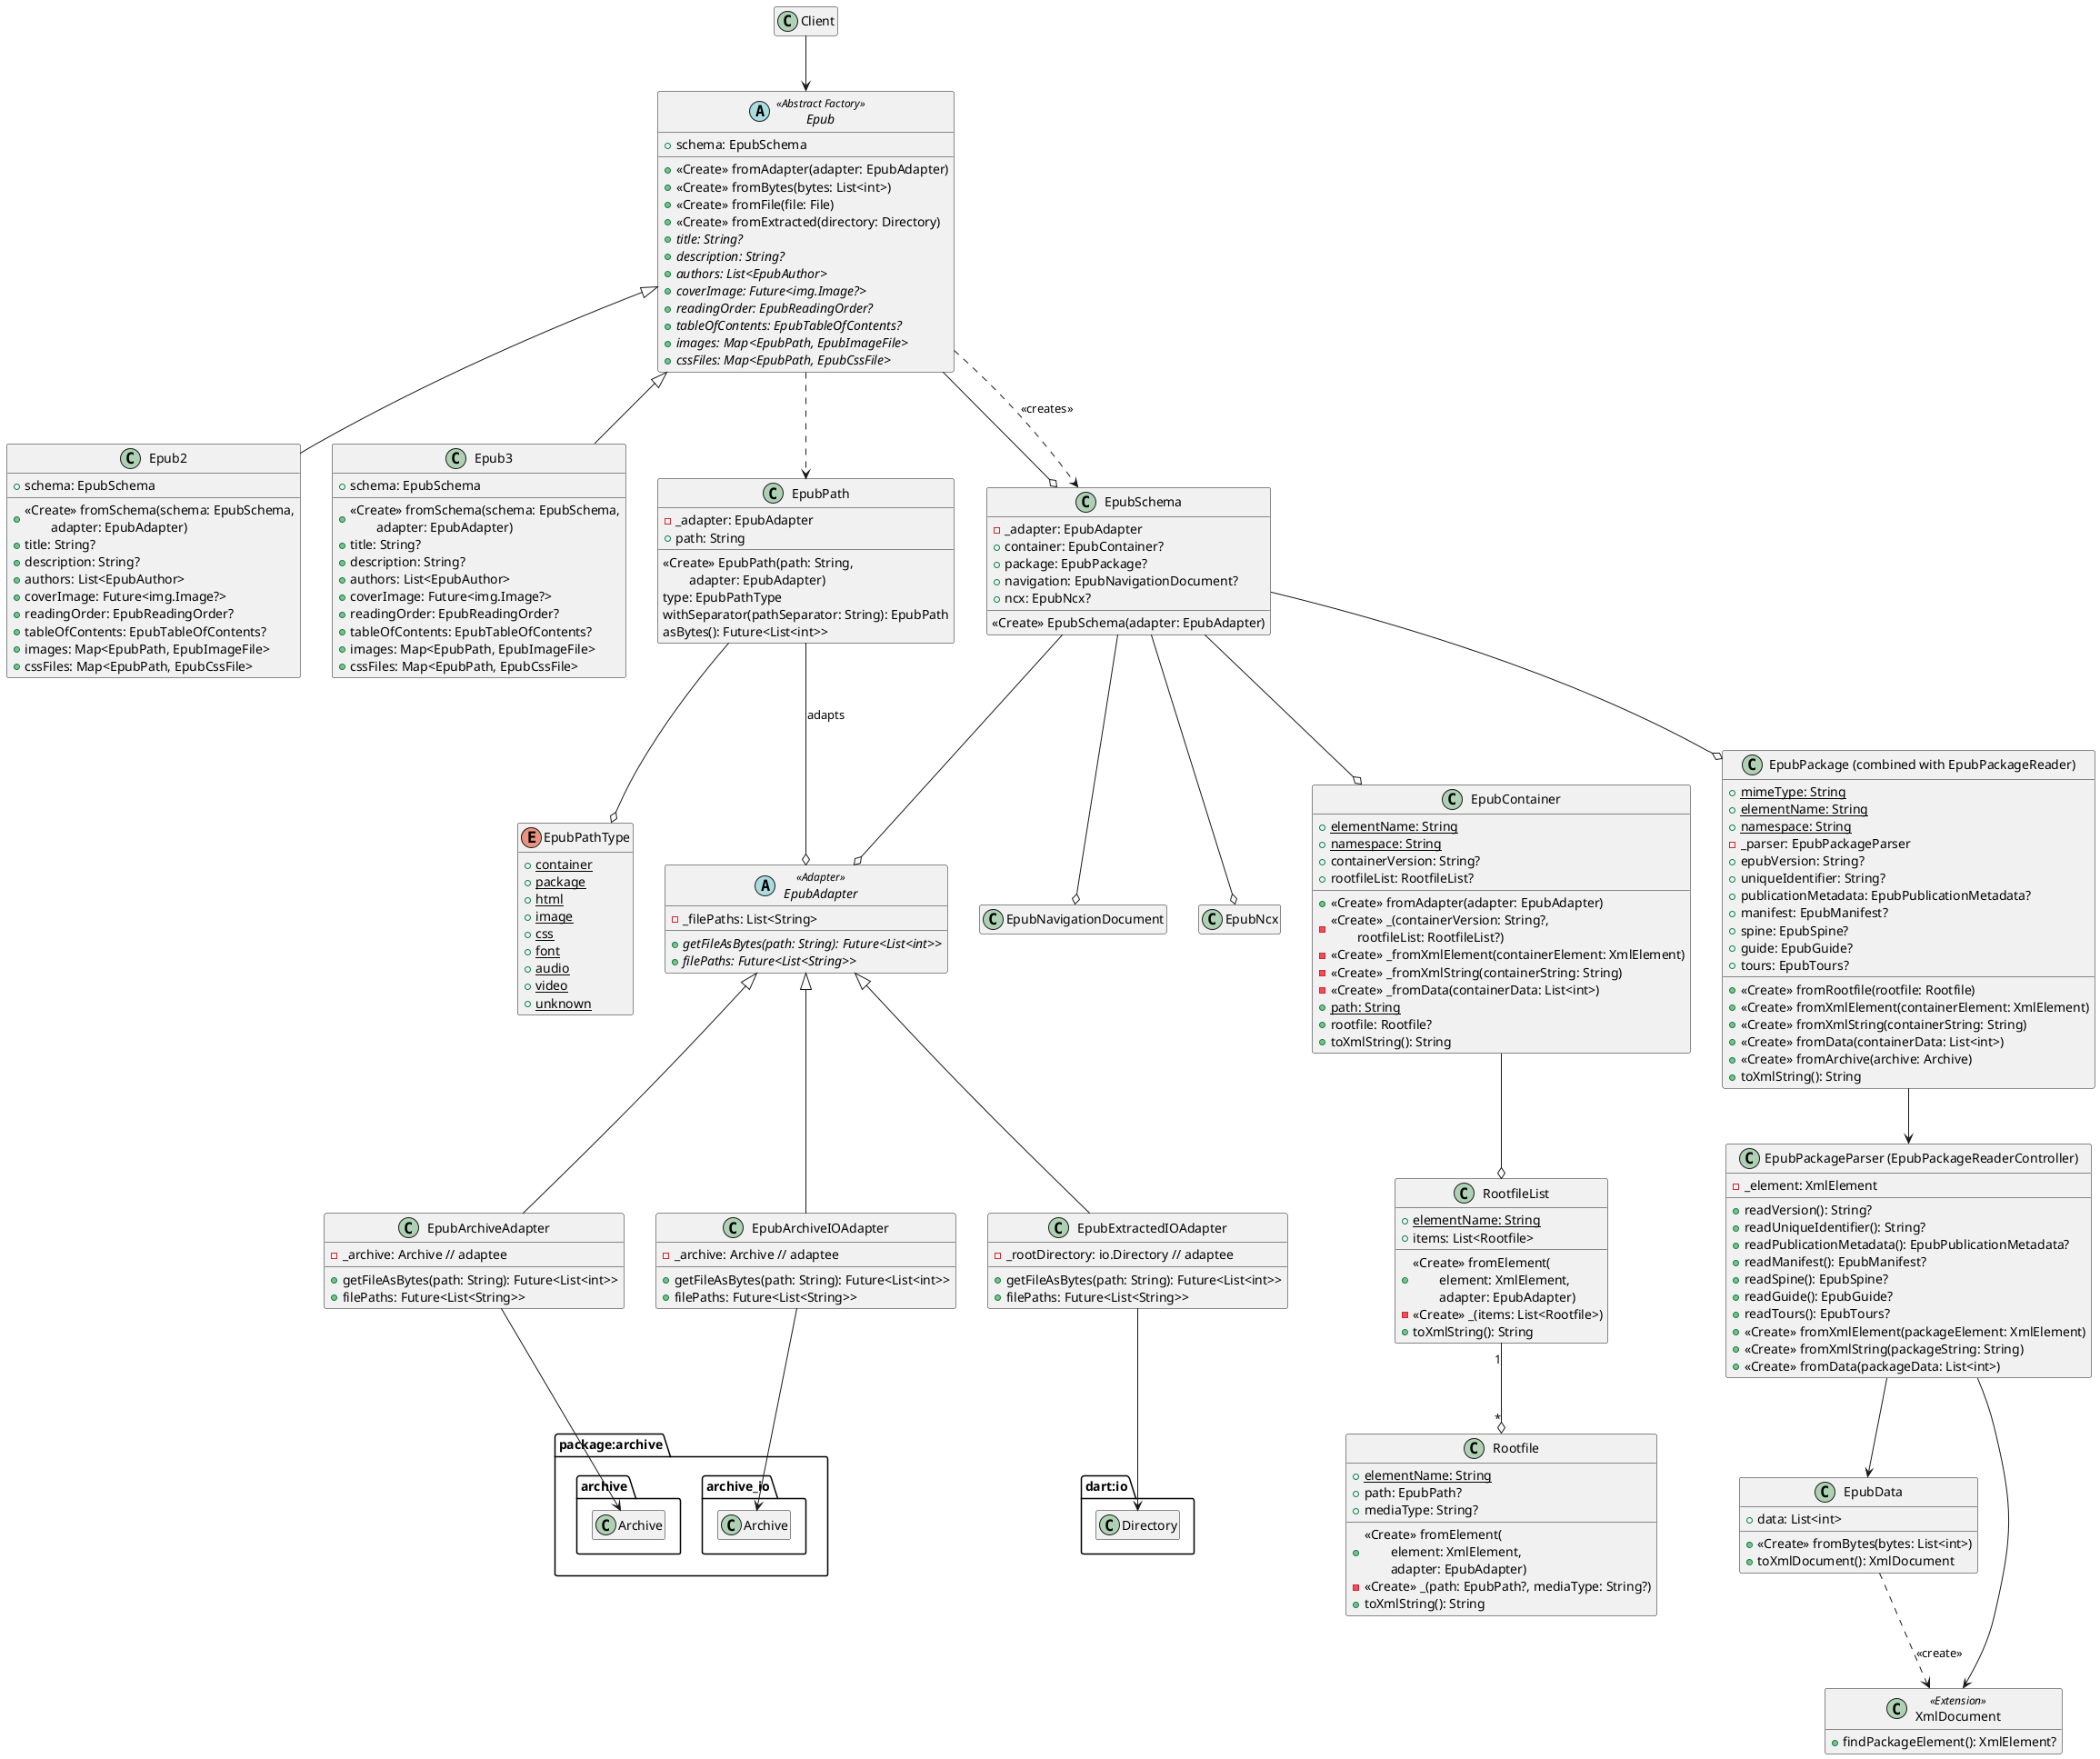 @startuml PrototypeDesignClassDiagram
'skinparam linetype ortho
'skinparam backgroundColor transparent
'skinparam handwritten true
'skinparam monochrome true
'left to right direction
skinparam sequenceMessageAlign direction
hide empty members
hide empty description
'skinparam classAttributeIconSize 0
'skinparam style strictuml
'skinparam groupInheritance 4

class Client

'Convert Epub to abstract
abstract Epub <<Abstract Factory>> {
    +schema: EpubSchema
    +<<Create>> fromAdapter(adapter: EpubAdapter)
    +<<Create>> fromBytes(bytes: List<int>)
    +<<Create>> fromFile(file: File)
    +<<Create>> fromExtracted(directory: Directory)
    +{abstract} {method} title: String?
    +{abstract} {method} description: String?
    +{abstract} {method} authors: List<EpubAuthor>
    +{abstract} {method} coverImage: Future<img.Image?>
    +{abstract} {method} readingOrder: EpubReadingOrder?
    +{abstract} {method} tableOfContents: EpubTableOfContents?
    +{abstract} {method} images: Map<EpubPath, EpubImageFile>
    +{abstract} {method} cssFiles: Map<EpubPath, EpubCssFile>
}

class Epub2 extends Epub {
    +schema: EpubSchema
    +<<Create>> fromSchema(schema: EpubSchema,\n\tadapter: EpubAdapter)
    +{method} title: String?
    +{method} description: String?
    +{method} authors: List<EpubAuthor>
    +{method} coverImage: Future<img.Image?>
    +{method} readingOrder: EpubReadingOrder?
    +{method} tableOfContents: EpubTableOfContents?
    +{method} images: Map<EpubPath, EpubImageFile>
    +{method} cssFiles: Map<EpubPath, EpubCssFile>
}

class Epub3 extends Epub {
    +schema: EpubSchema
    +<<Create>> fromSchema(schema: EpubSchema,\n\tadapter: EpubAdapter)
    +{method} title: String?
    +{method} description: String?
    +{method} authors: List<EpubAuthor>
    +{method} coverImage: Future<img.Image?>
    +{method} readingOrder: EpubReadingOrder?
    +{method} tableOfContents: EpubTableOfContents?
    +{method} images: Map<EpubPath, EpubImageFile>
    +{method} cssFiles: Map<EpubPath, EpubCssFile>
}

enum EpubPathType {
    +{static} {field} container
    +{static} {field} package
    +{static} {field} html
    +{static} {field} image
    +{static} {field} css
    +{static} {field} font
    +{static} {field} audio
    +{static} {field} video
    +{static} {field} unknown
}

class EpubPath {
    -_adapter: EpubAdapter
    +path: String
    <<Create>> EpubPath(path: String,\n\tadapter: EpubAdapter)
    {method} type: EpubPathType
    withSeparator(pathSeparator: String): EpubPath
    asBytes(): Future<List<int>>
}
EpubPath --o EpubPathType
Epub ..> EpubPath

Client --> Epub

'DATA ACCESS ADAPTER

abstract EpubAdapter <<Adapter>> {
    -_filePaths: List<String>
    +{abstract} getFileAsBytes(path: String): Future<List<int>>
    +{abstract} {method} filePaths: Future<List<String>>
}
EpubPath --o EpubAdapter : adapts

package "package:archive" as archive {
    namespace archive.archive {
        class Archive
    }

    namespace archive.archive_io {
        class Archive
    }
}

class EpubArchiveAdapter extends EpubAdapter {
    -_archive: Archive // adaptee
    +getFileAsBytes(path: String): Future<List<int>>
    +{method} filePaths: Future<List<String>>
}
EpubArchiveAdapter --> archive.archive.Archive
class EpubArchiveIOAdapter extends EpubAdapter {
    -_archive: Archive // adaptee
    +getFileAsBytes(path: String): Future<List<int>>
    +{method} filePaths: Future<List<String>>
}
EpubArchiveIOAdapter --> archive.archive_io.Archive

class EpubExtractedIOAdapter extends EpubAdapter {
    -_rootDirectory: io.Directory // adaptee
    +getFileAsBytes(path: String): Future<List<int>>
    +{method} filePaths: Future<List<String>>
}
EpubExtractedIOAdapter --> "dart:io.Directory"

'EPUB SCHEMA

class EpubSchema {
    -_adapter: EpubAdapter
    +container: EpubContainer?
    +package: EpubPackage?
    +navigation: EpubNavigationDocument?
    +ncx: EpubNcx?
    <<Create>> EpubSchema(adapter: EpubAdapter)
}
EpubSchema --o EpubAdapter
class EpubNavigationDocument
class EpubNcx
EpubSchema --o EpubNavigationDocument
EpubSchema --o EpubNcx

Epub --o EpubSchema
Epub ..> EpubSchema : <<creates>>

class EpubContainer {
    +{static} elementName: String
    +{static} namespace: String
    +containerVersion: String?
    +rootfileList: RootfileList?
    +<<Create>> fromAdapter(adapter: EpubAdapter)
    -<<Create>> _(containerVersion: String?,\n\trootfileList: RootfileList?)
    -<<Create>> _fromXmlElement(containerElement: XmlElement)
    -<<Create>> _fromXmlString(containerString: String)
    -<<Create>> _fromData(containerData: List<int>)
    +{static} {method} path: String
    +{method} rootfile: Rootfile?
    +toXmlString(): String
}
EpubSchema --o EpubContainer

class RootfileList {
    +{static} elementName: String
    +items: List<Rootfile>
    +<<Create>> fromElement(\n\telement: XmlElement,\n\tadapter: EpubAdapter)
    -<<Create>> _(items: List<Rootfile>)
    +toXmlString(): String
}
EpubContainer --o RootfileList

class Rootfile {
    +{static} elementName: String
    +path: EpubPath?
    +mediaType: String?
    +<<Create>> fromElement(\n\telement: XmlElement,\n\tadapter: EpubAdapter)
    -<<Create>> _(path: EpubPath?, mediaType: String?)
    +toXmlString(): String
}
RootfileList "1" --o "*" Rootfile

class "EpubPackage (combined with EpubPackageReader)" as EpubPackage {
    +{static} mimeType: String
    +{static} elementName: String
    +{static} namespace: String
    -_parser: EpubPackageParser
    +epubVersion: String?
    +uniqueIdentifier: String?
    +publicationMetadata: EpubPublicationMetadata?
    +manifest: EpubManifest?
    +spine: EpubSpine?
    +guide: EpubGuide?
    +tours: EpubTours?
    +<<Create>> fromRootfile(rootfile: Rootfile)
    +<<Create>> fromXmlElement(containerElement: XmlElement)
    +<<Create>> fromXmlString(containerString: String)
    +<<Create>> fromData(containerData: List<int>)
    +<<Create>> fromArchive(archive: Archive)
    +toXmlString(): String
}
EpubSchema --o EpubPackage

class EpubData {
    +data: List<int>
    +<<Create>> fromBytes(bytes: List<int>)
    +toXmlDocument(): XmlDocument
}

class XmlDocument <<Extension>> {
    +findPackageElement(): XmlElement?
}
EpubData ..> XmlDocument : <<create>>


class "EpubPackageParser (EpubPackageReaderController)" as EpubPackageParser {
    -_element: XmlElement
    +readVersion(): String?
    +readUniqueIdentifier(): String?
    +readPublicationMetadata(): EpubPublicationMetadata?
    +readManifest(): EpubManifest?
    +readSpine(): EpubSpine?
    +readGuide(): EpubGuide?
    +readTours(): EpubTours?
    +<<Create>> fromXmlElement(packageElement: XmlElement)
    +<<Create>> fromXmlString(packageString: String)
    +<<Create>> fromData(packageData: List<int>)
}

EpubPackageParser --> EpubData
EpubPackageParser --> XmlDocument
EpubPackage --> EpubPackageParser

@enduml